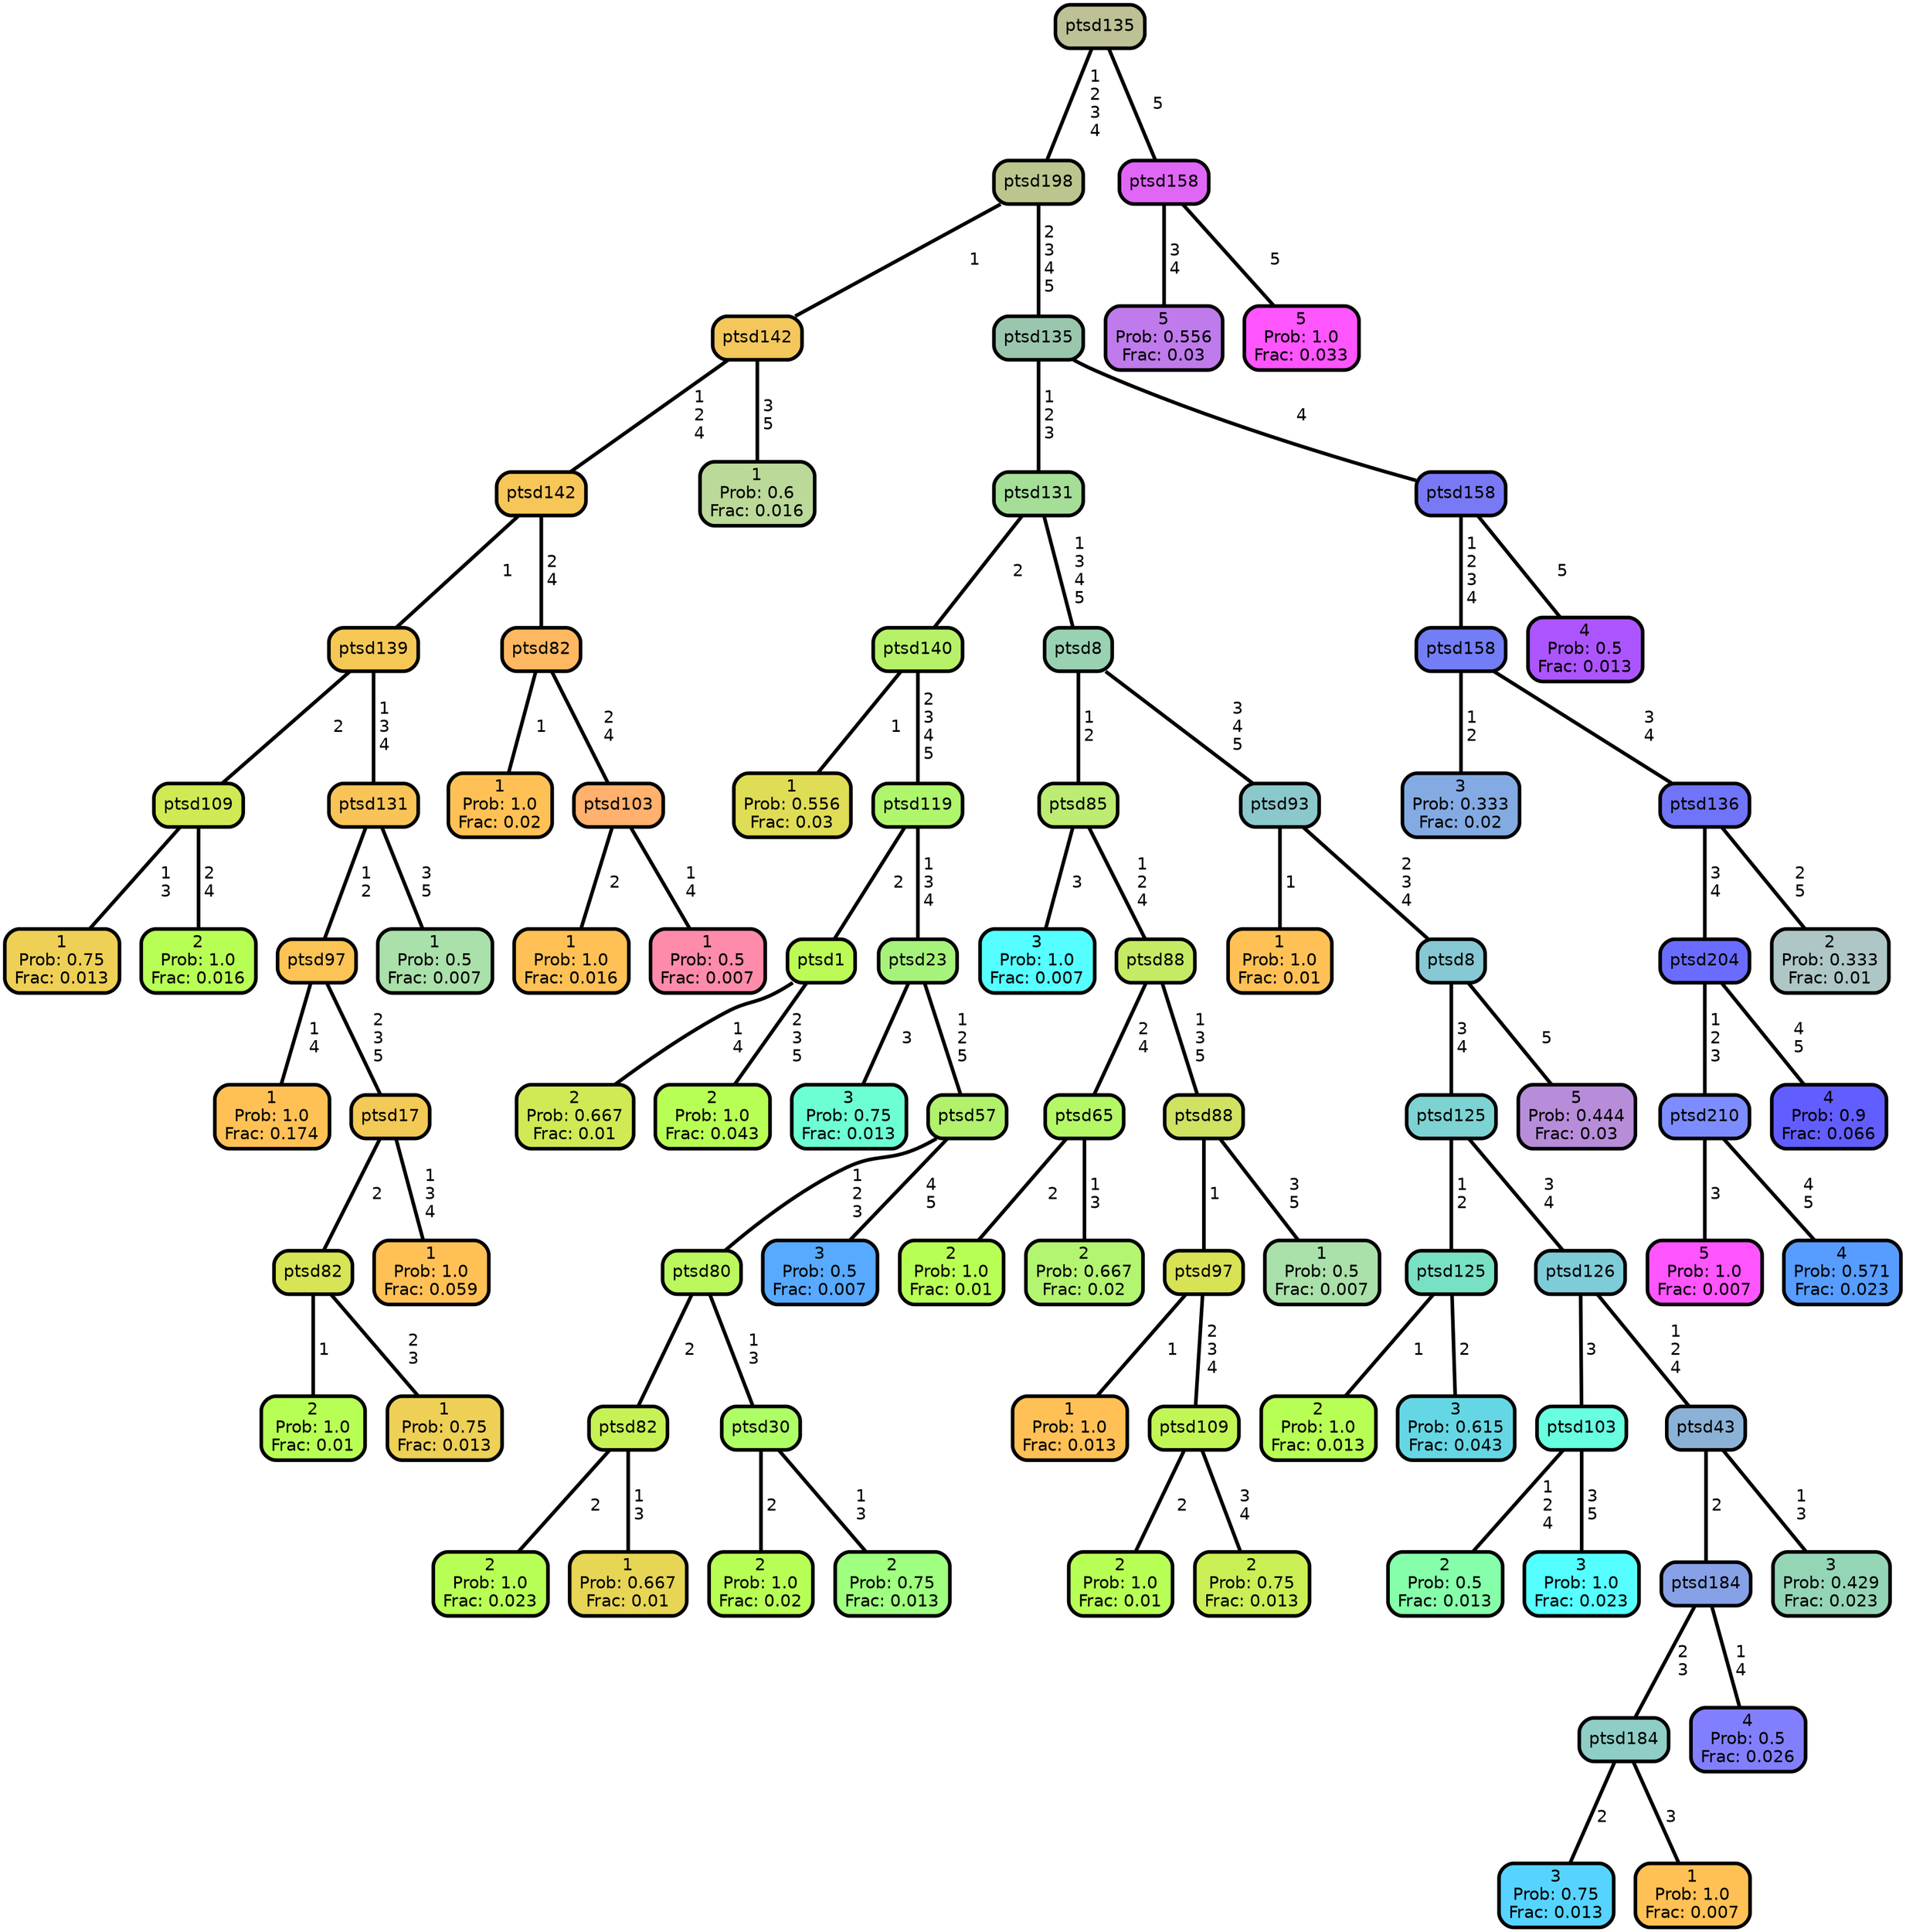 graph Tree {
node [shape=box, style="filled, rounded",color="black",penwidth="3",fontcolor="black",                 fontname=helvetica] ;
graph [ranksep="0 equally", splines=straight,                 bgcolor=transparent, dpi=200] ;
edge [fontname=helvetica, color=black] ;
0 [label="1
Prob: 0.75
Frac: 0.013", fillcolor="#edd055"] ;
1 [label="ptsd109", fillcolor="#cfea55"] ;
2 [label="2
Prob: 1.0
Frac: 0.016", fillcolor="#b8ff55"] ;
3 [label="ptsd139", fillcolor="#f5c856"] ;
4 [label="1
Prob: 1.0
Frac: 0.174", fillcolor="#ffc155"] ;
5 [label="ptsd97", fillcolor="#fbc455"] ;
6 [label="2
Prob: 1.0
Frac: 0.01", fillcolor="#b8ff55"] ;
7 [label="ptsd82", fillcolor="#d6e455"] ;
8 [label="1
Prob: 0.75
Frac: 0.013", fillcolor="#edd055"] ;
9 [label="ptsd17", fillcolor="#f3ca55"] ;
10 [label="1
Prob: 1.0
Frac: 0.059", fillcolor="#ffc155"] ;
11 [label="ptsd131", fillcolor="#f9c457"] ;
12 [label="1
Prob: 0.5
Frac: 0.007", fillcolor="#aae0aa"] ;
13 [label="ptsd142", fillcolor="#f6c658"] ;
14 [label="1
Prob: 1.0
Frac: 0.02", fillcolor="#ffc155"] ;
15 [label="ptsd82", fillcolor="#ffb862"] ;
16 [label="1
Prob: 1.0
Frac: 0.016", fillcolor="#ffc155"] ;
17 [label="ptsd103", fillcolor="#ffb16d"] ;
18 [label="1
Prob: 0.5
Frac: 0.007", fillcolor="#ff8baa"] ;
19 [label="ptsd142", fillcolor="#f3c75b"] ;
20 [label="1
Prob: 0.6
Frac: 0.016", fillcolor="#bbd999"] ;
21 [label="ptsd198", fillcolor="#bbc68e"] ;
22 [label="1
Prob: 0.556
Frac: 0.03", fillcolor="#dfdc55"] ;
23 [label="ptsd140", fillcolor="#b7f169"] ;
24 [label="2
Prob: 0.667
Frac: 0.01", fillcolor="#cfea55"] ;
25 [label="ptsd1", fillcolor="#bcfb55"] ;
26 [label="2
Prob: 1.0
Frac: 0.043", fillcolor="#b8ff55"] ;
27 [label="ptsd119", fillcolor="#aff66d"] ;
28 [label="3
Prob: 0.75
Frac: 0.013", fillcolor="#6dffd4"] ;
29 [label="ptsd23", fillcolor="#a6f37c"] ;
30 [label="2
Prob: 1.0
Frac: 0.023", fillcolor="#b8ff55"] ;
31 [label="ptsd82", fillcolor="#c6f255"] ;
32 [label="1
Prob: 0.667
Frac: 0.01", fillcolor="#e7d555"] ;
33 [label="ptsd80", fillcolor="#baf85d"] ;
34 [label="2
Prob: 1.0
Frac: 0.02", fillcolor="#b8ff55"] ;
35 [label="ptsd30", fillcolor="#aeff66"] ;
36 [label="2
Prob: 0.75
Frac: 0.013", fillcolor="#9fff7f"] ;
37 [label="ptsd57", fillcolor="#b1f16c"] ;
38 [label="3
Prob: 0.5
Frac: 0.007", fillcolor="#57aaff"] ;
39 [label="ptsd131", fillcolor="#a4de97"] ;
40 [label="3
Prob: 1.0
Frac: 0.007", fillcolor="#55ffff"] ;
41 [label="ptsd85", fillcolor="#bcec71"] ;
42 [label="2
Prob: 1.0
Frac: 0.01", fillcolor="#b8ff55"] ;
43 [label="ptsd65", fillcolor="#b4f867"] ;
44 [label="2
Prob: 0.667
Frac: 0.02", fillcolor="#b3f471"] ;
45 [label="ptsd88", fillcolor="#c5eb64"] ;
46 [label="1
Prob: 1.0
Frac: 0.013", fillcolor="#ffc155"] ;
47 [label="ptsd97", fillcolor="#d8e255"] ;
48 [label="2
Prob: 1.0
Frac: 0.01", fillcolor="#b8ff55"] ;
49 [label="ptsd109", fillcolor="#c2f655"] ;
50 [label="2
Prob: 0.75
Frac: 0.013", fillcolor="#c9ef55"] ;
51 [label="ptsd88", fillcolor="#d1e262"] ;
52 [label="1
Prob: 0.5
Frac: 0.007", fillcolor="#aae0aa"] ;
53 [label="ptsd8", fillcolor="#99d2b3"] ;
54 [label="1
Prob: 1.0
Frac: 0.01", fillcolor="#ffc155"] ;
55 [label="ptsd93", fillcolor="#8bc8cc"] ;
56 [label="2
Prob: 1.0
Frac: 0.013", fillcolor="#b8ff55"] ;
57 [label="ptsd125", fillcolor="#78e1c3"] ;
58 [label="3
Prob: 0.615
Frac: 0.043", fillcolor="#65d7e4"] ;
59 [label="ptsd125", fillcolor="#7cd3d1"] ;
60 [label="2
Prob: 0.5
Frac: 0.013", fillcolor="#86ffaa"] ;
61 [label="ptsd103", fillcolor="#67ffe0"] ;
62 [label="3
Prob: 1.0
Frac: 0.023", fillcolor="#55ffff"] ;
63 [label="ptsd126", fillcolor="#7fccd9"] ;
64 [label="3
Prob: 0.75
Frac: 0.013", fillcolor="#56d4ff"] ;
65 [label="ptsd184", fillcolor="#8ecec6"] ;
66 [label="1
Prob: 1.0
Frac: 0.007", fillcolor="#ffc155"] ;
67 [label="ptsd184", fillcolor="#87a1e6"] ;
68 [label="4
Prob: 0.5
Frac: 0.026", fillcolor="#827fff"] ;
69 [label="ptsd43", fillcolor="#8bb2d6"] ;
70 [label="3
Prob: 0.429
Frac: 0.023", fillcolor="#94d5b6"] ;
71 [label="ptsd8", fillcolor="#86c8d3"] ;
72 [label="5
Prob: 0.444
Frac: 0.03", fillcolor="#b78dd9"] ;
73 [label="ptsd135", fillcolor="#9ac6ad"] ;
74 [label="3
Prob: 0.333
Frac: 0.02", fillcolor="#83aae2"] ;
75 [label="ptsd158", fillcolor="#737df6"] ;
76 [label="5
Prob: 1.0
Frac: 0.007", fillcolor="#ff55ff"] ;
77 [label="ptsd210", fillcolor="#7d8dff"] ;
78 [label="4
Prob: 0.571
Frac: 0.023", fillcolor="#579dff"] ;
79 [label="ptsd204", fillcolor="#6a6cff"] ;
80 [label="4
Prob: 0.9
Frac: 0.066", fillcolor="#625dff"] ;
81 [label="ptsd136", fillcolor="#7074f9"] ;
82 [label="2
Prob: 0.333
Frac: 0.01", fillcolor="#aec6c6"] ;
83 [label="ptsd158", fillcolor="#7979f6"] ;
84 [label="4
Prob: 0.5
Frac: 0.013", fillcolor="#ac55ff"] ;
85 [label="ptsd135", fillcolor="#bec095"] ;
86 [label="5
Prob: 0.556
Frac: 0.03", fillcolor="#bf7aec"] ;
87 [label="ptsd158", fillcolor="#e066f6"] ;
88 [label="5
Prob: 1.0
Frac: 0.033", fillcolor="#ff55ff"] ;
1 -- 0 [label=" 1\n 3",penwidth=3] ;
1 -- 2 [label=" 2\n 4",penwidth=3] ;
3 -- 1 [label=" 2",penwidth=3] ;
3 -- 11 [label=" 1\n 3\n 4",penwidth=3] ;
5 -- 4 [label=" 1\n 4",penwidth=3] ;
5 -- 9 [label=" 2\n 3\n 5",penwidth=3] ;
7 -- 6 [label=" 1",penwidth=3] ;
7 -- 8 [label=" 2\n 3",penwidth=3] ;
9 -- 7 [label=" 2",penwidth=3] ;
9 -- 10 [label=" 1\n 3\n 4",penwidth=3] ;
11 -- 5 [label=" 1\n 2",penwidth=3] ;
11 -- 12 [label=" 3\n 5",penwidth=3] ;
13 -- 3 [label=" 1",penwidth=3] ;
13 -- 15 [label=" 2\n 4",penwidth=3] ;
15 -- 14 [label=" 1",penwidth=3] ;
15 -- 17 [label=" 2\n 4",penwidth=3] ;
17 -- 16 [label=" 2",penwidth=3] ;
17 -- 18 [label=" 1\n 4",penwidth=3] ;
19 -- 13 [label=" 1\n 2\n 4",penwidth=3] ;
19 -- 20 [label=" 3\n 5",penwidth=3] ;
21 -- 19 [label=" 1",penwidth=3] ;
21 -- 73 [label=" 2\n 3\n 4\n 5",penwidth=3] ;
23 -- 22 [label=" 1",penwidth=3] ;
23 -- 27 [label=" 2\n 3\n 4\n 5",penwidth=3] ;
25 -- 24 [label=" 1\n 4",penwidth=3] ;
25 -- 26 [label=" 2\n 3\n 5",penwidth=3] ;
27 -- 25 [label=" 2",penwidth=3] ;
27 -- 29 [label=" 1\n 3\n 4",penwidth=3] ;
29 -- 28 [label=" 3",penwidth=3] ;
29 -- 37 [label=" 1\n 2\n 5",penwidth=3] ;
31 -- 30 [label=" 2",penwidth=3] ;
31 -- 32 [label=" 1\n 3",penwidth=3] ;
33 -- 31 [label=" 2",penwidth=3] ;
33 -- 35 [label=" 1\n 3",penwidth=3] ;
35 -- 34 [label=" 2",penwidth=3] ;
35 -- 36 [label=" 1\n 3",penwidth=3] ;
37 -- 33 [label=" 1\n 2\n 3",penwidth=3] ;
37 -- 38 [label=" 4\n 5",penwidth=3] ;
39 -- 23 [label=" 2",penwidth=3] ;
39 -- 53 [label=" 1\n 3\n 4\n 5",penwidth=3] ;
41 -- 40 [label=" 3",penwidth=3] ;
41 -- 45 [label=" 1\n 2\n 4",penwidth=3] ;
43 -- 42 [label=" 2",penwidth=3] ;
43 -- 44 [label=" 1\n 3",penwidth=3] ;
45 -- 43 [label=" 2\n 4",penwidth=3] ;
45 -- 51 [label=" 1\n 3\n 5",penwidth=3] ;
47 -- 46 [label=" 1",penwidth=3] ;
47 -- 49 [label=" 2\n 3\n 4",penwidth=3] ;
49 -- 48 [label=" 2",penwidth=3] ;
49 -- 50 [label=" 3\n 4",penwidth=3] ;
51 -- 47 [label=" 1",penwidth=3] ;
51 -- 52 [label=" 3\n 5",penwidth=3] ;
53 -- 41 [label=" 1\n 2",penwidth=3] ;
53 -- 55 [label=" 3\n 4\n 5",penwidth=3] ;
55 -- 54 [label=" 1",penwidth=3] ;
55 -- 71 [label=" 2\n 3\n 4",penwidth=3] ;
57 -- 56 [label=" 1",penwidth=3] ;
57 -- 58 [label=" 2",penwidth=3] ;
59 -- 57 [label=" 1\n 2",penwidth=3] ;
59 -- 63 [label=" 3\n 4",penwidth=3] ;
61 -- 60 [label=" 1\n 2\n 4",penwidth=3] ;
61 -- 62 [label=" 3\n 5",penwidth=3] ;
63 -- 61 [label=" 3",penwidth=3] ;
63 -- 69 [label=" 1\n 2\n 4",penwidth=3] ;
65 -- 64 [label=" 2",penwidth=3] ;
65 -- 66 [label=" 3",penwidth=3] ;
67 -- 65 [label=" 2\n 3",penwidth=3] ;
67 -- 68 [label=" 1\n 4",penwidth=3] ;
69 -- 67 [label=" 2",penwidth=3] ;
69 -- 70 [label=" 1\n 3",penwidth=3] ;
71 -- 59 [label=" 3\n 4",penwidth=3] ;
71 -- 72 [label=" 5",penwidth=3] ;
73 -- 39 [label=" 1\n 2\n 3",penwidth=3] ;
73 -- 83 [label=" 4",penwidth=3] ;
75 -- 74 [label=" 1\n 2",penwidth=3] ;
75 -- 81 [label=" 3\n 4",penwidth=3] ;
77 -- 76 [label=" 3",penwidth=3] ;
77 -- 78 [label=" 4\n 5",penwidth=3] ;
79 -- 77 [label=" 1\n 2\n 3",penwidth=3] ;
79 -- 80 [label=" 4\n 5",penwidth=3] ;
81 -- 79 [label=" 3\n 4",penwidth=3] ;
81 -- 82 [label=" 2\n 5",penwidth=3] ;
83 -- 75 [label=" 1\n 2\n 3\n 4",penwidth=3] ;
83 -- 84 [label=" 5",penwidth=3] ;
85 -- 21 [label=" 1\n 2\n 3\n 4",penwidth=3] ;
85 -- 87 [label=" 5",penwidth=3] ;
87 -- 86 [label=" 3\n 4",penwidth=3] ;
87 -- 88 [label=" 5",penwidth=3] ;
{rank = same;}}